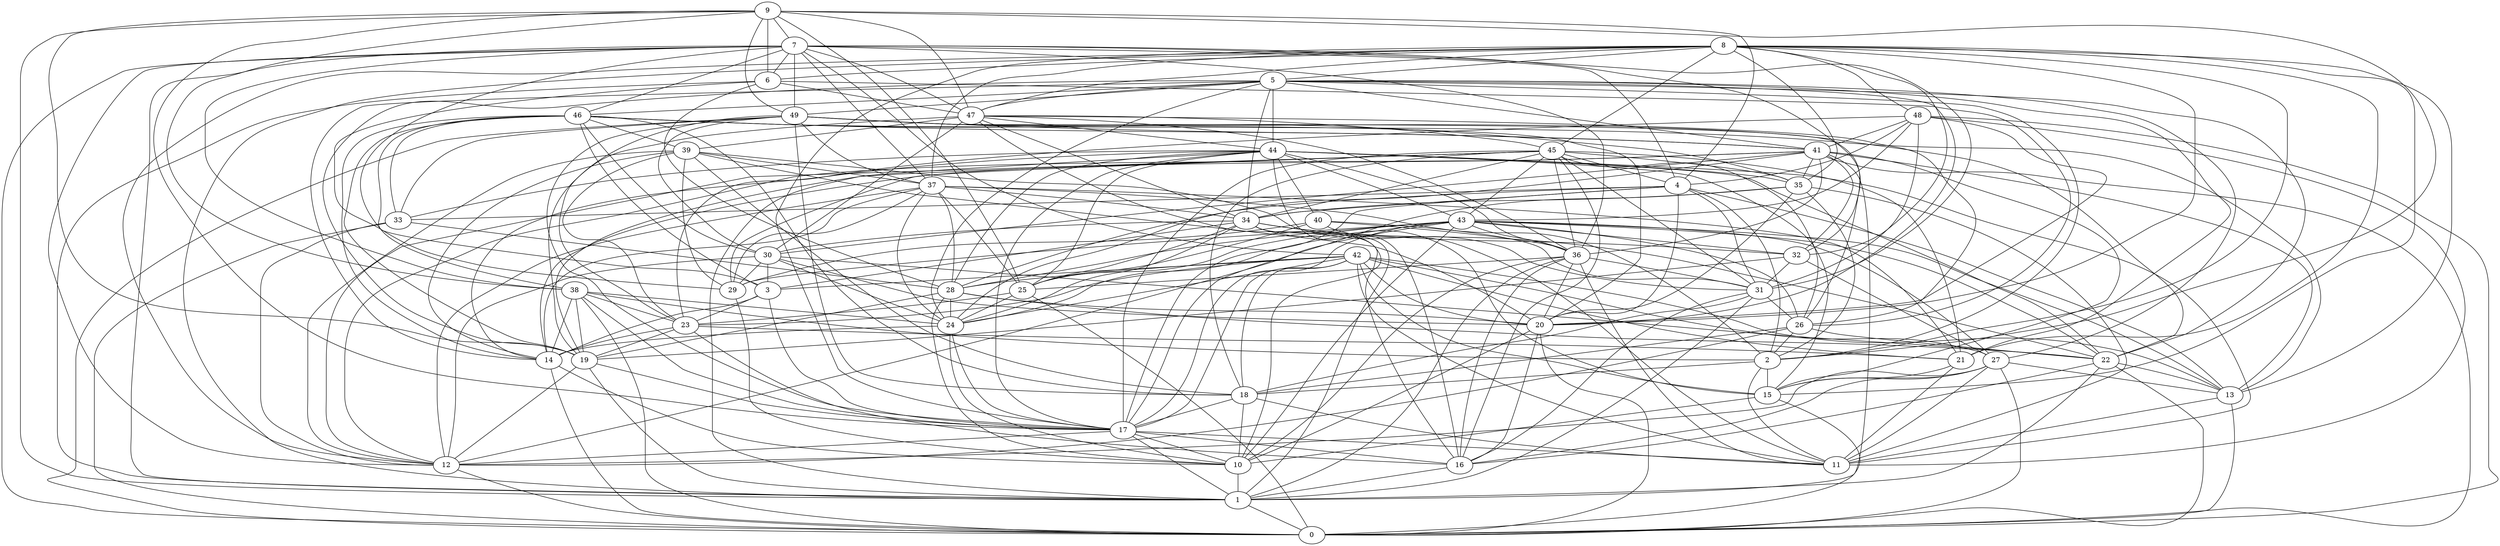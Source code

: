 digraph GG_graph {

subgraph G_graph {
edge [color = black]
"20" -> "10" [dir = none]
"20" -> "16" [dir = none]
"19" -> "17" [dir = none]
"48" -> "31" [dir = none]
"48" -> "43" [dir = none]
"48" -> "0" [dir = none]
"9" -> "6" [dir = none]
"9" -> "1" [dir = none]
"9" -> "17" [dir = none]
"9" -> "7" [dir = none]
"9" -> "2" [dir = none]
"47" -> "36" [dir = none]
"47" -> "44" [dir = none]
"47" -> "19" [dir = none]
"23" -> "14" [dir = none]
"21" -> "15" [dir = none]
"31" -> "26" [dir = none]
"14" -> "10" [dir = none]
"34" -> "3" [dir = none]
"34" -> "1" [dir = none]
"8" -> "47" [dir = none]
"8" -> "32" [dir = none]
"8" -> "21" [dir = none]
"8" -> "37" [dir = none]
"8" -> "20" [dir = none]
"8" -> "17" [dir = none]
"8" -> "15" [dir = none]
"8" -> "45" [dir = none]
"8" -> "2" [dir = none]
"8" -> "13" [dir = none]
"38" -> "2" [dir = none]
"38" -> "0" [dir = none]
"38" -> "14" [dir = none]
"38" -> "17" [dir = none]
"38" -> "24" [dir = none]
"2" -> "15" [dir = none]
"25" -> "24" [dir = none]
"25" -> "0" [dir = none]
"25" -> "23" [dir = none]
"22" -> "13" [dir = none]
"22" -> "16" [dir = none]
"22" -> "0" [dir = none]
"3" -> "14" [dir = none]
"3" -> "17" [dir = none]
"3" -> "23" [dir = none]
"6" -> "29" [dir = none]
"30" -> "12" [dir = none]
"30" -> "22" [dir = none]
"30" -> "20" [dir = none]
"30" -> "29" [dir = none]
"45" -> "29" [dir = none]
"45" -> "18" [dir = none]
"45" -> "12" [dir = none]
"45" -> "4" [dir = none]
"45" -> "43" [dir = none]
"45" -> "19" [dir = none]
"45" -> "26" [dir = none]
"45" -> "36" [dir = none]
"45" -> "21" [dir = none]
"45" -> "16" [dir = none]
"45" -> "31" [dir = none]
"32" -> "31" [dir = none]
"26" -> "18" [dir = none]
"26" -> "12" [dir = none]
"26" -> "22" [dir = none]
"37" -> "2" [dir = none]
"37" -> "34" [dir = none]
"37" -> "14" [dir = none]
"37" -> "24" [dir = none]
"37" -> "21" [dir = none]
"7" -> "1" [dir = none]
"7" -> "38" [dir = none]
"7" -> "6" [dir = none]
"7" -> "32" [dir = none]
"7" -> "4" [dir = none]
"7" -> "47" [dir = none]
"7" -> "36" [dir = none]
"7" -> "12" [dir = none]
"46" -> "33" [dir = none]
"46" -> "41" [dir = none]
"46" -> "18" [dir = none]
"46" -> "30" [dir = none]
"46" -> "39" [dir = none]
"46" -> "14" [dir = none]
"43" -> "12" [dir = none]
"43" -> "29" [dir = none]
"43" -> "25" [dir = none]
"43" -> "13" [dir = none]
"43" -> "27" [dir = none]
"43" -> "17" [dir = none]
"43" -> "24" [dir = none]
"43" -> "22" [dir = none]
"43" -> "36" [dir = none]
"1" -> "0" [dir = none]
"36" -> "20" [dir = none]
"36" -> "10" [dir = none]
"36" -> "25" [dir = none]
"5" -> "44" [dir = none]
"5" -> "47" [dir = none]
"5" -> "49" [dir = none]
"5" -> "21" [dir = none]
"5" -> "24" [dir = none]
"28" -> "20" [dir = none]
"28" -> "10" [dir = none]
"41" -> "35" [dir = none]
"41" -> "13" [dir = none]
"41" -> "24" [dir = none]
"35" -> "11" [dir = none]
"35" -> "20" [dir = none]
"35" -> "34" [dir = none]
"27" -> "13" [dir = none]
"27" -> "11" [dir = none]
"27" -> "0" [dir = none]
"27" -> "15" [dir = none]
"24" -> "17" [dir = none]
"42" -> "3" [dir = none]
"42" -> "21" [dir = none]
"42" -> "17" [dir = none]
"42" -> "27" [dir = none]
"49" -> "37" [dir = none]
"49" -> "20" [dir = none]
"49" -> "0" [dir = none]
"49" -> "30" [dir = none]
"49" -> "22" [dir = none]
"49" -> "33" [dir = none]
"49" -> "17" [dir = none]
"44" -> "28" [dir = none]
"44" -> "22" [dir = none]
"44" -> "11" [dir = none]
"33" -> "12" [dir = none]
"33" -> "0" [dir = none]
"4" -> "31" [dir = none]
"4" -> "17" [dir = none]
"4" -> "2" [dir = none]
"4" -> "33" [dir = none]
"18" -> "17" [dir = none]
"18" -> "11" [dir = none]
"39" -> "20" [dir = none]
"39" -> "18" [dir = none]
"17" -> "12" [dir = none]
"17" -> "16" [dir = none]
"17" -> "11" [dir = none]
"17" -> "1" [dir = none]
"40" -> "36" [dir = none]
"40" -> "31" [dir = none]
"40" -> "11" [dir = none]
"13" -> "0" [dir = none]
"46" -> "13" [dir = none]
"48" -> "23" [dir = none]
"5" -> "2" [dir = none]
"5" -> "19" [dir = none]
"15" -> "0" [dir = none]
"34" -> "15" [dir = none]
"24" -> "10" [dir = none]
"41" -> "1" [dir = none]
"24" -> "14" [dir = none]
"31" -> "18" [dir = none]
"47" -> "30" [dir = none]
"48" -> "41" [dir = none]
"44" -> "35" [dir = none]
"39" -> "12" [dir = none]
"31" -> "1" [dir = none]
"47" -> "45" [dir = none]
"35" -> "17" [dir = none]
"9" -> "38" [dir = none]
"18" -> "10" [dir = none]
"37" -> "12" [dir = none]
"44" -> "25" [dir = none]
"9" -> "25" [dir = none]
"43" -> "32" [dir = none]
"23" -> "21" [dir = none]
"32" -> "19" [dir = none]
"46" -> "38" [dir = none]
"41" -> "15" [dir = none]
"42" -> "28" [dir = none]
"44" -> "36" [dir = none]
"27" -> "16" [dir = none]
"41" -> "0" [dir = none]
"20" -> "0" [dir = none]
"42" -> "20" [dir = none]
"36" -> "1" [dir = none]
"7" -> "37" [dir = none]
"8" -> "5" [dir = none]
"45" -> "34" [dir = none]
"28" -> "24" [dir = none]
"35" -> "2" [dir = none]
"5" -> "46" [dir = none]
"8" -> "1" [dir = none]
"34" -> "22" [dir = none]
"44" -> "43" [dir = none]
"5" -> "22" [dir = none]
"30" -> "24" [dir = none]
"8" -> "12" [dir = none]
"7" -> "31" [dir = none]
"8" -> "35" [dir = none]
"7" -> "0" [dir = none]
"48" -> "4" [dir = none]
"47" -> "16" [dir = none]
"36" -> "31" [dir = none]
"8" -> "48" [dir = none]
"37" -> "25" [dir = none]
"9" -> "47" [dir = none]
"9" -> "19" [dir = none]
"34" -> "25" [dir = none]
"23" -> "19" [dir = none]
"42" -> "11" [dir = none]
"19" -> "12" [dir = none]
"43" -> "26" [dir = none]
"37" -> "29" [dir = none]
"9" -> "49" [dir = none]
"41" -> "12" [dir = none]
"47" -> "26" [dir = none]
"39" -> "23" [dir = none]
"21" -> "11" [dir = none]
"12" -> "0" [dir = none]
"38" -> "19" [dir = none]
"47" -> "39" [dir = none]
"43" -> "10" [dir = none]
"41" -> "32" [dir = none]
"42" -> "13" [dir = none]
"5" -> "20" [dir = none]
"42" -> "24" [dir = none]
"32" -> "27" [dir = none]
"27" -> "12" [dir = none]
"39" -> "31" [dir = none]
"39" -> "29" [dir = none]
"44" -> "40" [dir = none]
"42" -> "15" [dir = none]
"36" -> "11" [dir = none]
"6" -> "28" [dir = none]
"19" -> "1" [dir = none]
"41" -> "36" [dir = none]
"42" -> "18" [dir = none]
"17" -> "10" [dir = none]
"49" -> "26" [dir = none]
"5" -> "41" [dir = none]
"16" -> "1" [dir = none]
"49" -> "18" [dir = none]
"6" -> "47" [dir = none]
"47" -> "34" [dir = none]
"36" -> "16" [dir = none]
"44" -> "14" [dir = none]
"44" -> "33" [dir = none]
"4" -> "13" [dir = none]
"34" -> "24" [dir = none]
"4" -> "28" [dir = none]
"38" -> "23" [dir = none]
"34" -> "32" [dir = none]
"4" -> "20" [dir = none]
"7" -> "49" [dir = none]
"49" -> "41" [dir = none]
"23" -> "16" [dir = none]
"48" -> "11" [dir = none]
"7" -> "46" [dir = none]
"44" -> "16" [dir = none]
"26" -> "2" [dir = none]
"37" -> "28" [dir = none]
"34" -> "30" [dir = none]
"5" -> "34" [dir = none]
"39" -> "14" [dir = none]
"40" -> "29" [dir = none]
"14" -> "0" [dir = none]
"41" -> "30" [dir = none]
"13" -> "11" [dir = none]
"2" -> "18" [dir = none]
"7" -> "3" [dir = none]
"44" -> "1" [dir = none]
"44" -> "15" [dir = none]
"49" -> "23" [dir = none]
"30" -> "3" [dir = none]
"46" -> "35" [dir = none]
"6" -> "1" [dir = none]
"48" -> "20" [dir = none]
"2" -> "11" [dir = none]
"42" -> "23" [dir = none]
"41" -> "14" [dir = none]
"43" -> "28" [dir = none]
"10" -> "1" [dir = none]
"5" -> "27" [dir = none]
"5" -> "14" [dir = none]
"6" -> "26" [dir = none]
"15" -> "10" [dir = none]
"7" -> "42" [dir = none]
"31" -> "16" [dir = none]
"33" -> "28" [dir = none]
"28" -> "22" [dir = none]
"45" -> "17" [dir = none]
"28" -> "19" [dir = none]
"46" -> "19" [dir = none]
"46" -> "3" [dir = none]
"44" -> "17" [dir = none]
"22" -> "1" [dir = none]
"29" -> "10" [dir = none]
"39" -> "37" [dir = none]
"4" -> "34" [dir = none]
"9" -> "4" [dir = none]
"34" -> "10" [dir = none]
"8" -> "6" [dir = none]
"45" -> "35" [dir = none]
"40" -> "25" [dir = none]
}

}
